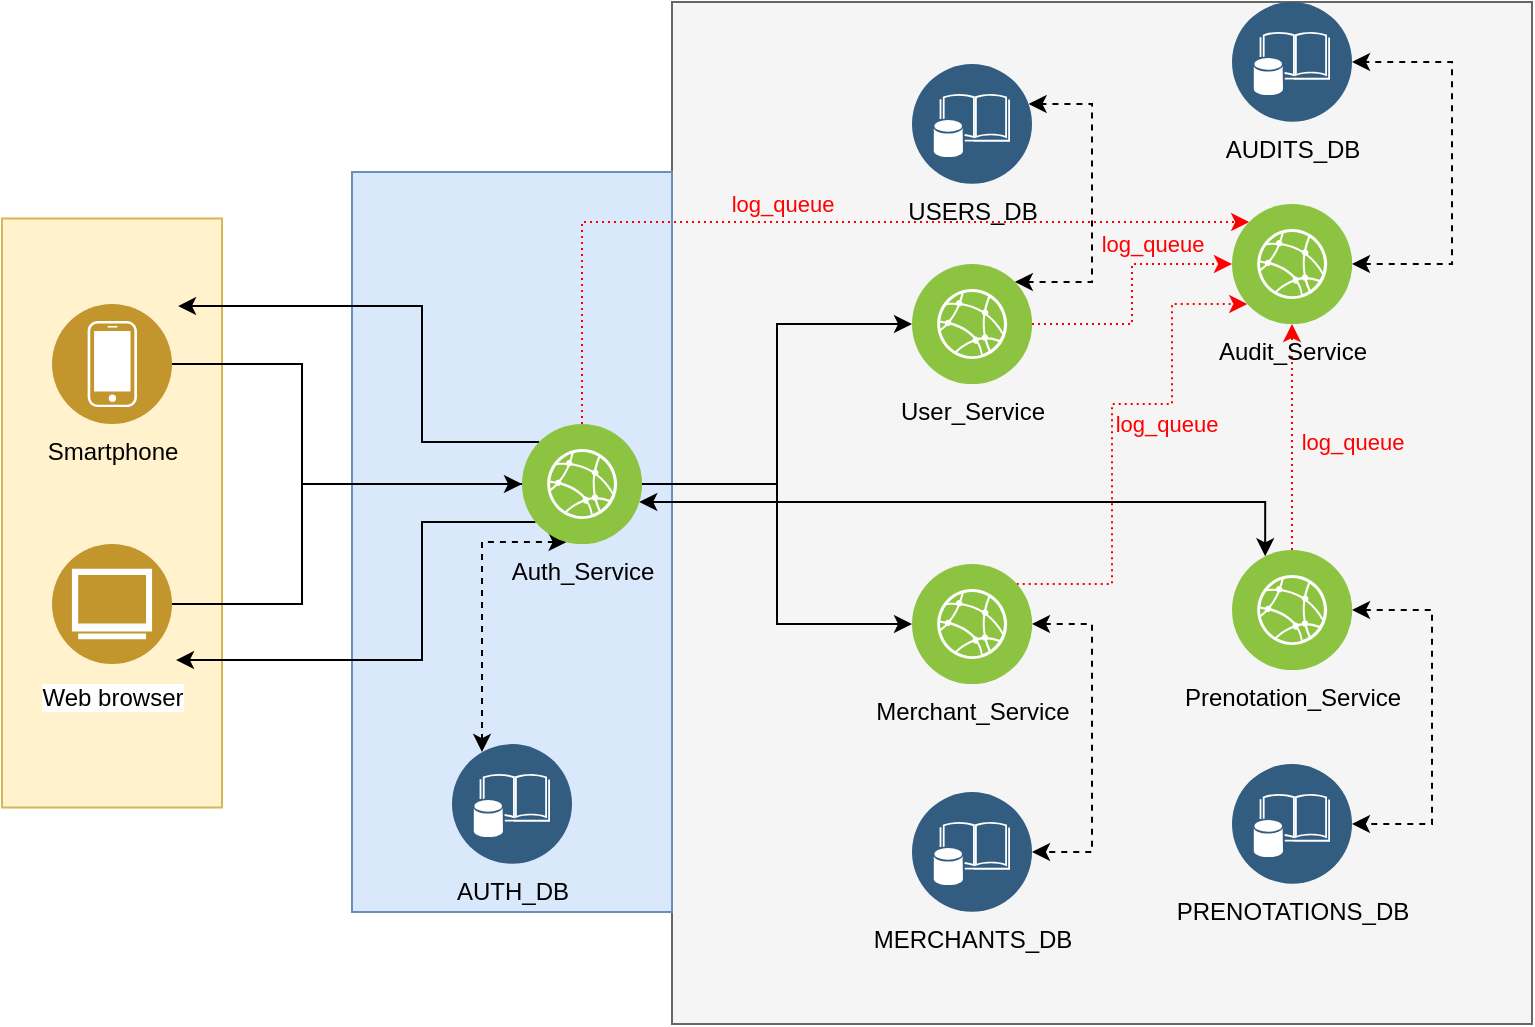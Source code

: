 <mxfile version="15.5.0" type="github">
  <diagram id="31b32b95-0358-9bc7-6ba0-a27c054ed1a7" name="Page-1">
    <mxGraphModel dx="1186" dy="-371" grid="1" gridSize="10" guides="1" tooltips="1" connect="1" arrows="1" fold="1" page="1" pageScale="1" pageWidth="827" pageHeight="1169" background="none" math="0" shadow="0">
      <root>
        <mxCell id="0" />
        <mxCell id="1" parent="0" />
        <mxCell id="Nyn4XY5mQbgr6pFCzm3k-120" value="" style="rounded=0;whiteSpace=wrap;html=1;labelBackgroundColor=none;fillColor=#fff2cc;strokeColor=#d6b656;" parent="1" vertex="1">
          <mxGeometry x="400" y="1558.25" width="110" height="294.5" as="geometry" />
        </mxCell>
        <mxCell id="Nyn4XY5mQbgr6pFCzm3k-118" value="" style="rounded=0;whiteSpace=wrap;html=1;labelBackgroundColor=none;fillColor=#f5f5f5;strokeColor=#666666;fontColor=#333333;" parent="1" vertex="1">
          <mxGeometry x="735" y="1450" width="430" height="511" as="geometry" />
        </mxCell>
        <mxCell id="Nyn4XY5mQbgr6pFCzm3k-117" value="" style="rounded=0;whiteSpace=wrap;html=1;fillColor=#dae8fc;strokeColor=#6c8ebf;" parent="1" vertex="1">
          <mxGeometry x="575" y="1535" width="160" height="370" as="geometry" />
        </mxCell>
        <mxCell id="Nyn4XY5mQbgr6pFCzm3k-101" style="edgeStyle=orthogonalEdgeStyle;rounded=0;orthogonalLoop=1;jettySize=auto;html=1;entryX=0;entryY=0.5;entryDx=0;entryDy=0;" parent="1" source="Nyn4XY5mQbgr6pFCzm3k-95" target="Nyn4XY5mQbgr6pFCzm3k-98" edge="1">
          <mxGeometry relative="1" as="geometry">
            <Array as="points">
              <mxPoint x="550" y="1631" />
              <mxPoint x="550" y="1691" />
            </Array>
          </mxGeometry>
        </mxCell>
        <mxCell id="Nyn4XY5mQbgr6pFCzm3k-95" value="Smartphone" style="aspect=fixed;perimeter=ellipsePerimeter;html=1;align=center;shadow=0;dashed=0;image;image=img/lib/ibm/users/device.svg;labelBackgroundColor=none;strokeColor=#666666;strokeWidth=3;fillColor=#C2952D;gradientColor=none;fontSize=12;fontColor=default;labelBorderColor=none;" parent="1" vertex="1">
          <mxGeometry x="425" y="1601" width="60" height="60" as="geometry" />
        </mxCell>
        <mxCell id="Nyn4XY5mQbgr6pFCzm3k-102" style="edgeStyle=orthogonalEdgeStyle;rounded=0;orthogonalLoop=1;jettySize=auto;html=1;startArrow=none;" parent="1" source="Nyn4XY5mQbgr6pFCzm3k-98" edge="1">
          <mxGeometry relative="1" as="geometry">
            <mxPoint x="685" y="1691" as="targetPoint" />
            <Array as="points">
              <mxPoint x="555" y="1691" />
            </Array>
          </mxGeometry>
        </mxCell>
        <mxCell id="Nyn4XY5mQbgr6pFCzm3k-96" value="Web browser" style="aspect=fixed;perimeter=ellipsePerimeter;html=1;align=center;shadow=0;dashed=0;fontColor=default;labelBackgroundColor=#FF45A2;fontSize=12;spacingTop=3;image;image=img/lib/ibm/users/browser.svg;labelBorderColor=none;" parent="1" vertex="1">
          <mxGeometry x="425" y="1721" width="60" height="60" as="geometry" />
        </mxCell>
        <mxCell id="Nyn4XY5mQbgr6pFCzm3k-103" style="edgeStyle=orthogonalEdgeStyle;rounded=0;orthogonalLoop=1;jettySize=auto;html=1;entryX=1.033;entryY=0.967;entryDx=0;entryDy=0;entryPerimeter=0;" parent="1" source="Nyn4XY5mQbgr6pFCzm3k-98" target="Nyn4XY5mQbgr6pFCzm3k-96" edge="1">
          <mxGeometry relative="1" as="geometry">
            <Array as="points">
              <mxPoint x="610" y="1710" />
              <mxPoint x="610" y="1779" />
            </Array>
          </mxGeometry>
        </mxCell>
        <mxCell id="Nyn4XY5mQbgr6pFCzm3k-104" style="edgeStyle=orthogonalEdgeStyle;rounded=0;orthogonalLoop=1;jettySize=auto;html=1;entryX=1.05;entryY=0.017;entryDx=0;entryDy=0;entryPerimeter=0;" parent="1" source="Nyn4XY5mQbgr6pFCzm3k-98" target="Nyn4XY5mQbgr6pFCzm3k-95" edge="1">
          <mxGeometry relative="1" as="geometry">
            <Array as="points">
              <mxPoint x="610" y="1670" />
              <mxPoint x="610" y="1602" />
            </Array>
          </mxGeometry>
        </mxCell>
        <mxCell id="Nyn4XY5mQbgr6pFCzm3k-108" style="edgeStyle=orthogonalEdgeStyle;rounded=0;orthogonalLoop=1;jettySize=auto;html=1;dashed=1;startArrow=classic;startFill=1;" parent="1" source="Nyn4XY5mQbgr6pFCzm3k-98" target="Nyn4XY5mQbgr6pFCzm3k-107" edge="1">
          <mxGeometry relative="1" as="geometry">
            <Array as="points">
              <mxPoint x="640" y="1720" />
            </Array>
          </mxGeometry>
        </mxCell>
        <mxCell id="Nyn4XY5mQbgr6pFCzm3k-111" style="edgeStyle=orthogonalEdgeStyle;rounded=0;orthogonalLoop=1;jettySize=auto;html=1;entryX=0;entryY=0.5;entryDx=0;entryDy=0;" parent="1" source="Nyn4XY5mQbgr6pFCzm3k-98" target="Nyn4XY5mQbgr6pFCzm3k-106" edge="1">
          <mxGeometry relative="1" as="geometry" />
        </mxCell>
        <mxCell id="Nyn4XY5mQbgr6pFCzm3k-112" style="edgeStyle=orthogonalEdgeStyle;rounded=0;orthogonalLoop=1;jettySize=auto;html=1;entryX=0;entryY=0.5;entryDx=0;entryDy=0;" parent="1" source="Nyn4XY5mQbgr6pFCzm3k-98" target="Nyn4XY5mQbgr6pFCzm3k-110" edge="1">
          <mxGeometry relative="1" as="geometry" />
        </mxCell>
        <mxCell id="Nyn4XY5mQbgr6pFCzm3k-124" style="edgeStyle=orthogonalEdgeStyle;rounded=0;orthogonalLoop=1;jettySize=auto;html=1;fontColor=default;startArrow=classic;startFill=1;strokeColor=default;entryX=0.25;entryY=0;entryDx=0;entryDy=0;" parent="1" source="Nyn4XY5mQbgr6pFCzm3k-98" target="Nyn4XY5mQbgr6pFCzm3k-121" edge="1">
          <mxGeometry relative="1" as="geometry">
            <mxPoint x="1040" y="1730" as="targetPoint" />
            <Array as="points">
              <mxPoint x="1032" y="1700" />
            </Array>
          </mxGeometry>
        </mxCell>
        <mxCell id="BLFYgsMmtzmt7FxvZPBM-2" style="edgeStyle=orthogonalEdgeStyle;rounded=0;orthogonalLoop=1;jettySize=auto;html=1;dashed=1;dashPattern=1 2;labelBackgroundColor=none;fontColor=#FF0000;strokeColor=#FF0000;" edge="1" parent="1" source="Nyn4XY5mQbgr6pFCzm3k-98" target="Nyn4XY5mQbgr6pFCzm3k-125">
          <mxGeometry relative="1" as="geometry">
            <Array as="points">
              <mxPoint x="690" y="1560" />
            </Array>
          </mxGeometry>
        </mxCell>
        <mxCell id="BLFYgsMmtzmt7FxvZPBM-3" value="log_queue" style="edgeLabel;html=1;align=center;verticalAlign=middle;resizable=0;points=[];labelBackgroundColor=none;fontColor=#FF0000;" vertex="1" connectable="0" parent="BLFYgsMmtzmt7FxvZPBM-2">
          <mxGeometry x="-0.038" y="2" relative="1" as="geometry">
            <mxPoint x="-8" y="-7" as="offset" />
          </mxGeometry>
        </mxCell>
        <mxCell id="Nyn4XY5mQbgr6pFCzm3k-98" value="Auth_Service" style="aspect=fixed;perimeter=ellipsePerimeter;html=1;align=center;shadow=0;dashed=0;image;image=img/lib/ibm/infrastructure/edge_services.svg;labelBackgroundColor=none;strokeColor=#666666;strokeWidth=3;fillColor=#C2952D;gradientColor=none;fontSize=12;fontColor=default;" parent="1" vertex="1">
          <mxGeometry x="660" y="1661" width="60" height="60" as="geometry" />
        </mxCell>
        <mxCell id="Nyn4XY5mQbgr6pFCzm3k-105" value="" style="edgeStyle=orthogonalEdgeStyle;rounded=0;orthogonalLoop=1;jettySize=auto;html=1;endArrow=none;" parent="1" source="Nyn4XY5mQbgr6pFCzm3k-96" target="Nyn4XY5mQbgr6pFCzm3k-98" edge="1">
          <mxGeometry relative="1" as="geometry">
            <mxPoint x="685" y="1691" as="targetPoint" />
            <mxPoint x="485" y="1751" as="sourcePoint" />
            <Array as="points">
              <mxPoint x="550" y="1751" />
              <mxPoint x="550" y="1691" />
            </Array>
          </mxGeometry>
        </mxCell>
        <mxCell id="Nyn4XY5mQbgr6pFCzm3k-116" style="edgeStyle=orthogonalEdgeStyle;rounded=0;orthogonalLoop=1;jettySize=auto;html=1;dashed=1;strokeColor=default;startArrow=classic;startFill=1;" parent="1" source="Nyn4XY5mQbgr6pFCzm3k-106" target="Nyn4XY5mQbgr6pFCzm3k-115" edge="1">
          <mxGeometry relative="1" as="geometry">
            <Array as="points">
              <mxPoint x="945" y="1590" />
              <mxPoint x="945" y="1501" />
            </Array>
          </mxGeometry>
        </mxCell>
        <mxCell id="Nyn4XY5mQbgr6pFCzm3k-128" style="edgeStyle=orthogonalEdgeStyle;rounded=0;orthogonalLoop=1;jettySize=auto;html=1;entryX=0;entryY=0.5;entryDx=0;entryDy=0;dashed=1;fontColor=default;startArrow=none;startFill=0;strokeColor=#FF0000;dashPattern=1 2;" parent="1" source="Nyn4XY5mQbgr6pFCzm3k-106" target="Nyn4XY5mQbgr6pFCzm3k-125" edge="1">
          <mxGeometry relative="1" as="geometry" />
        </mxCell>
        <mxCell id="Nyn4XY5mQbgr6pFCzm3k-132" value="log_queue" style="edgeLabel;html=1;align=center;verticalAlign=middle;resizable=0;points=[];fontColor=#FF0000;labelBackgroundColor=none;" parent="Nyn4XY5mQbgr6pFCzm3k-128" vertex="1" connectable="0">
          <mxGeometry x="0.354" y="1" relative="1" as="geometry">
            <mxPoint x="2" y="-9" as="offset" />
          </mxGeometry>
        </mxCell>
        <mxCell id="Nyn4XY5mQbgr6pFCzm3k-106" value="User_Service" style="aspect=fixed;perimeter=ellipsePerimeter;html=1;align=center;shadow=0;dashed=0;image;image=img/lib/ibm/infrastructure/edge_services.svg;labelBackgroundColor=none;strokeColor=#666666;strokeWidth=3;fillColor=#C2952D;gradientColor=none;fontSize=12;fontColor=default;" parent="1" vertex="1">
          <mxGeometry x="855" y="1581" width="60" height="60" as="geometry" />
        </mxCell>
        <mxCell id="Nyn4XY5mQbgr6pFCzm3k-107" value="AUTH_DB" style="aspect=fixed;perimeter=ellipsePerimeter;html=1;align=center;shadow=0;dashed=0;image;image=img/lib/ibm/data/enterprise_data.svg;labelBackgroundColor=none;strokeColor=#666666;strokeWidth=3;fillColor=#C2952D;gradientColor=none;fontSize=12;fontColor=default;" parent="1" vertex="1">
          <mxGeometry x="625" y="1821" width="60" height="60" as="geometry" />
        </mxCell>
        <mxCell id="Nyn4XY5mQbgr6pFCzm3k-114" style="edgeStyle=orthogonalEdgeStyle;rounded=0;orthogonalLoop=1;jettySize=auto;html=1;entryX=1;entryY=0.5;entryDx=0;entryDy=0;dashed=1;startArrow=classic;startFill=1;" parent="1" source="Nyn4XY5mQbgr6pFCzm3k-110" target="Nyn4XY5mQbgr6pFCzm3k-113" edge="1">
          <mxGeometry relative="1" as="geometry">
            <Array as="points">
              <mxPoint x="945" y="1761" />
              <mxPoint x="945" y="1875" />
            </Array>
          </mxGeometry>
        </mxCell>
        <mxCell id="Nyn4XY5mQbgr6pFCzm3k-131" style="edgeStyle=orthogonalEdgeStyle;rounded=0;orthogonalLoop=1;jettySize=auto;html=1;dashed=1;dashPattern=1 2;fontColor=default;startArrow=none;startFill=0;strokeColor=#FF0000;" parent="1" source="Nyn4XY5mQbgr6pFCzm3k-110" target="Nyn4XY5mQbgr6pFCzm3k-125" edge="1">
          <mxGeometry relative="1" as="geometry">
            <Array as="points">
              <mxPoint x="955" y="1741" />
              <mxPoint x="955" y="1651" />
              <mxPoint x="985" y="1651" />
              <mxPoint x="985" y="1601" />
            </Array>
          </mxGeometry>
        </mxCell>
        <mxCell id="Nyn4XY5mQbgr6pFCzm3k-133" value="log_queue" style="edgeLabel;html=1;align=center;verticalAlign=middle;resizable=0;points=[];fontColor=#FF0000;labelBackgroundColor=none;" parent="Nyn4XY5mQbgr6pFCzm3k-131" vertex="1" connectable="0">
          <mxGeometry x="0.29" y="-4" relative="1" as="geometry">
            <mxPoint y="6" as="offset" />
          </mxGeometry>
        </mxCell>
        <mxCell id="Nyn4XY5mQbgr6pFCzm3k-110" value="Merchant_Service" style="aspect=fixed;perimeter=ellipsePerimeter;html=1;align=center;shadow=0;dashed=0;image;image=img/lib/ibm/infrastructure/edge_services.svg;labelBackgroundColor=none;strokeColor=#666666;strokeWidth=3;fillColor=#C2952D;gradientColor=none;fontSize=12;fontColor=default;" parent="1" vertex="1">
          <mxGeometry x="855" y="1731" width="60" height="60" as="geometry" />
        </mxCell>
        <mxCell id="Nyn4XY5mQbgr6pFCzm3k-113" value="MERCHANTS_DB" style="aspect=fixed;perimeter=ellipsePerimeter;html=1;align=center;shadow=0;dashed=0;image;image=img/lib/ibm/data/enterprise_data.svg;labelBackgroundColor=none;strokeColor=#666666;strokeWidth=3;fillColor=#C2952D;gradientColor=none;fontSize=12;fontColor=default;" parent="1" vertex="1">
          <mxGeometry x="855" y="1845" width="60" height="60" as="geometry" />
        </mxCell>
        <mxCell id="Nyn4XY5mQbgr6pFCzm3k-115" value="USERS_DB" style="aspect=fixed;perimeter=ellipsePerimeter;html=1;align=center;shadow=0;dashed=0;image;image=img/lib/ibm/data/enterprise_data.svg;labelBackgroundColor=none;strokeColor=#666666;strokeWidth=3;fillColor=#C2952D;gradientColor=none;fontSize=12;fontColor=default;" parent="1" vertex="1">
          <mxGeometry x="855" y="1481" width="60" height="60" as="geometry" />
        </mxCell>
        <mxCell id="Nyn4XY5mQbgr6pFCzm3k-123" style="edgeStyle=orthogonalEdgeStyle;rounded=0;orthogonalLoop=1;jettySize=auto;html=1;dashed=1;fontColor=default;startArrow=classic;startFill=1;strokeColor=default;" parent="1" source="Nyn4XY5mQbgr6pFCzm3k-121" target="Nyn4XY5mQbgr6pFCzm3k-122" edge="1">
          <mxGeometry relative="1" as="geometry">
            <Array as="points">
              <mxPoint x="1115" y="1754" />
              <mxPoint x="1115" y="1861" />
            </Array>
          </mxGeometry>
        </mxCell>
        <mxCell id="Nyn4XY5mQbgr6pFCzm3k-129" style="edgeStyle=orthogonalEdgeStyle;rounded=0;orthogonalLoop=1;jettySize=auto;html=1;dashed=1;dashPattern=1 2;fontColor=default;startArrow=none;startFill=0;strokeColor=#FF0000;" parent="1" source="Nyn4XY5mQbgr6pFCzm3k-121" target="Nyn4XY5mQbgr6pFCzm3k-125" edge="1">
          <mxGeometry relative="1" as="geometry" />
        </mxCell>
        <mxCell id="Nyn4XY5mQbgr6pFCzm3k-135" value="log_queue" style="edgeLabel;html=1;align=center;verticalAlign=middle;resizable=0;points=[];fontColor=#FF0000;labelBackgroundColor=none;" parent="Nyn4XY5mQbgr6pFCzm3k-129" vertex="1" connectable="0">
          <mxGeometry x="-0.16" relative="1" as="geometry">
            <mxPoint x="30" y="-7" as="offset" />
          </mxGeometry>
        </mxCell>
        <mxCell id="Nyn4XY5mQbgr6pFCzm3k-121" value="Prenotation_Service" style="aspect=fixed;perimeter=ellipsePerimeter;html=1;align=center;shadow=0;dashed=0;image;image=img/lib/ibm/infrastructure/edge_services.svg;labelBackgroundColor=none;strokeColor=#666666;strokeWidth=3;fillColor=#C2952D;gradientColor=none;fontSize=12;fontColor=default;" parent="1" vertex="1">
          <mxGeometry x="1015" y="1724" width="60" height="60" as="geometry" />
        </mxCell>
        <mxCell id="Nyn4XY5mQbgr6pFCzm3k-122" value="PRENOTATIONS_DB" style="aspect=fixed;perimeter=ellipsePerimeter;html=1;align=center;shadow=0;dashed=0;image;image=img/lib/ibm/data/enterprise_data.svg;labelBackgroundColor=none;strokeColor=#666666;strokeWidth=3;fillColor=#C2952D;gradientColor=none;fontSize=12;fontColor=default;" parent="1" vertex="1">
          <mxGeometry x="1015" y="1831" width="60" height="60" as="geometry" />
        </mxCell>
        <mxCell id="Nyn4XY5mQbgr6pFCzm3k-127" style="edgeStyle=orthogonalEdgeStyle;rounded=0;orthogonalLoop=1;jettySize=auto;html=1;entryX=1;entryY=0.5;entryDx=0;entryDy=0;fontColor=default;startArrow=classic;startFill=1;strokeColor=default;dashed=1;" parent="1" source="Nyn4XY5mQbgr6pFCzm3k-125" target="Nyn4XY5mQbgr6pFCzm3k-126" edge="1">
          <mxGeometry relative="1" as="geometry">
            <Array as="points">
              <mxPoint x="1125" y="1581" />
              <mxPoint x="1125" y="1480" />
            </Array>
          </mxGeometry>
        </mxCell>
        <mxCell id="Nyn4XY5mQbgr6pFCzm3k-125" value="Audit_Service" style="aspect=fixed;perimeter=ellipsePerimeter;html=1;align=center;shadow=0;dashed=0;image;image=img/lib/ibm/infrastructure/edge_services.svg;labelBackgroundColor=none;strokeColor=#666666;strokeWidth=3;fillColor=#C2952D;gradientColor=none;fontSize=12;fontColor=default;" parent="1" vertex="1">
          <mxGeometry x="1015" y="1551" width="60" height="60" as="geometry" />
        </mxCell>
        <mxCell id="Nyn4XY5mQbgr6pFCzm3k-126" value="AUDITS_DB" style="aspect=fixed;perimeter=ellipsePerimeter;html=1;align=center;shadow=0;dashed=0;image;image=img/lib/ibm/data/enterprise_data.svg;labelBackgroundColor=none;strokeColor=#666666;strokeWidth=3;fillColor=#C2952D;gradientColor=none;fontSize=12;fontColor=default;" parent="1" vertex="1">
          <mxGeometry x="1015" y="1450" width="60" height="60" as="geometry" />
        </mxCell>
      </root>
    </mxGraphModel>
  </diagram>
</mxfile>
